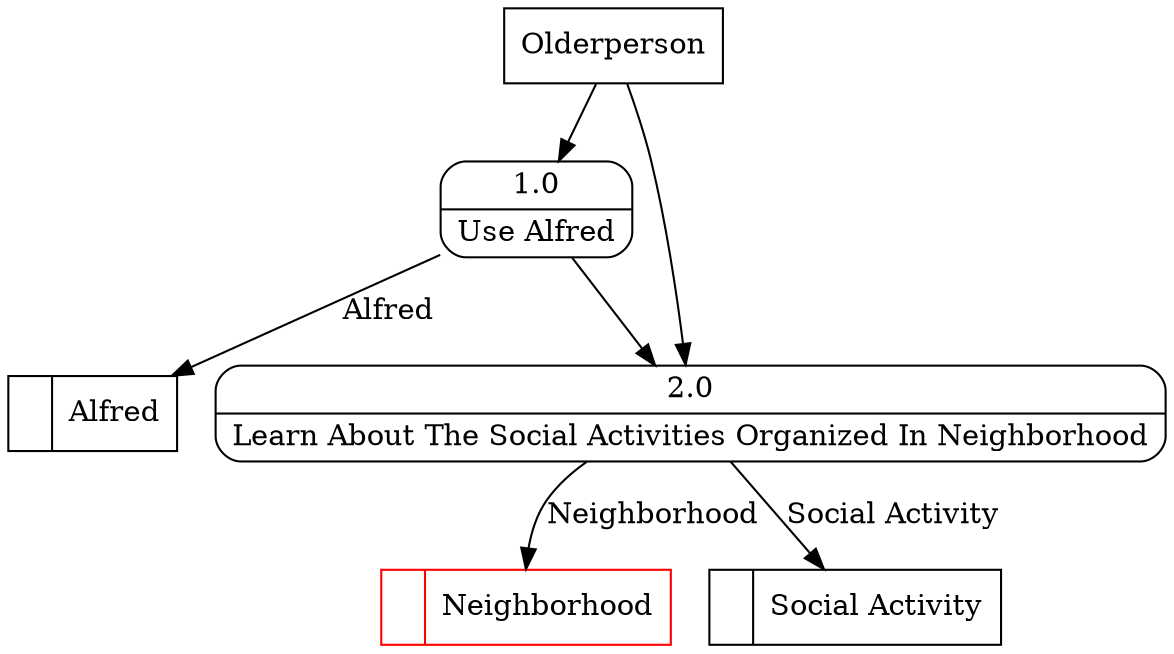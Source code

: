 digraph dfd2{ 
node[shape=record]
200 [label="<f0>  |<f1> Alfred " ];
201 [label="<f0>  |<f1> Neighborhood " color=red];
202 [label="<f0>  |<f1> Social Activity " ];
203 [label="Olderperson" shape=box];
204 [label="{<f0> 1.0|<f1> Use Alfred }" shape=Mrecord];
205 [label="{<f0> 2.0|<f1> Learn About The Social Activities Organized In Neighborhood }" shape=Mrecord];
203 -> 204
203 -> 205
204 -> 205
204 -> 200 [label="Alfred"]
205 -> 202 [label="Social Activity"]
205 -> 201 [label="Neighborhood"]
}